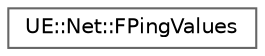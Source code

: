 digraph "Graphical Class Hierarchy"
{
 // INTERACTIVE_SVG=YES
 // LATEX_PDF_SIZE
  bgcolor="transparent";
  edge [fontname=Helvetica,fontsize=10,labelfontname=Helvetica,labelfontsize=10];
  node [fontname=Helvetica,fontsize=10,shape=box,height=0.2,width=0.4];
  rankdir="LR";
  Node0 [id="Node000000",label="UE::Net::FPingValues",height=0.2,width=0.4,color="grey40", fillcolor="white", style="filled",URL="$d4/daf/structUE_1_1Net_1_1FPingValues.html",tooltip="Struct for returning ping values, in seconds."];
}
